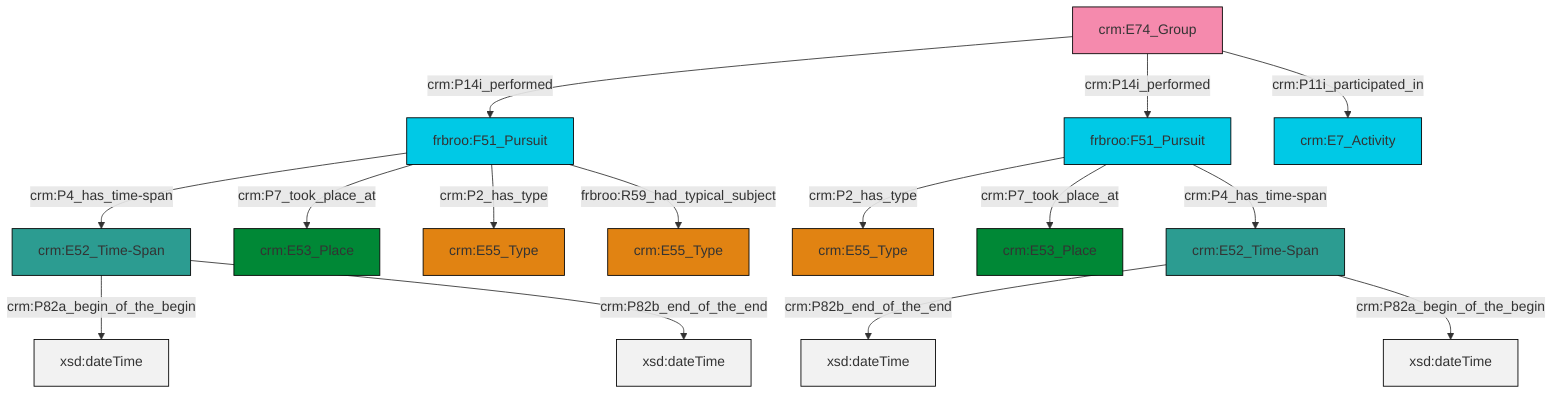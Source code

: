 graph TD
classDef Literal fill:#f2f2f2,stroke:#000000;
classDef CRM_Entity fill:#FFFFFF,stroke:#000000;
classDef Temporal_Entity fill:#00C9E6, stroke:#000000;
classDef Type fill:#E18312, stroke:#000000;
classDef Time-Span fill:#2C9C91, stroke:#000000;
classDef Appellation fill:#FFEB7F, stroke:#000000;
classDef Place fill:#008836, stroke:#000000;
classDef Persistent_Item fill:#B266B2, stroke:#000000;
classDef Conceptual_Object fill:#FFD700, stroke:#000000;
classDef Physical_Thing fill:#D2B48C, stroke:#000000;
classDef Actor fill:#f58aad, stroke:#000000;
classDef PC_Classes fill:#4ce600, stroke:#000000;
classDef Multi fill:#cccccc,stroke:#000000;

0["frbroo:F51_Pursuit"]:::Temporal_Entity -->|crm:P4_has_time-span| 1["crm:E52_Time-Span"]:::Time-Span
1["crm:E52_Time-Span"]:::Time-Span -->|crm:P82a_begin_of_the_begin| 4[xsd:dateTime]:::Literal
5["frbroo:F51_Pursuit"]:::Temporal_Entity -->|crm:P2_has_type| 2["crm:E55_Type"]:::Type
6["crm:E52_Time-Span"]:::Time-Span -->|crm:P82b_end_of_the_end| 7[xsd:dateTime]:::Literal
5["frbroo:F51_Pursuit"]:::Temporal_Entity -->|crm:P7_took_place_at| 14["crm:E53_Place"]:::Place
0["frbroo:F51_Pursuit"]:::Temporal_Entity -->|crm:P7_took_place_at| 15["crm:E53_Place"]:::Place
17["crm:E74_Group"]:::Actor -->|crm:P14i_performed| 0["frbroo:F51_Pursuit"]:::Temporal_Entity
17["crm:E74_Group"]:::Actor -->|crm:P14i_performed| 5["frbroo:F51_Pursuit"]:::Temporal_Entity
1["crm:E52_Time-Span"]:::Time-Span -->|crm:P82b_end_of_the_end| 19[xsd:dateTime]:::Literal
6["crm:E52_Time-Span"]:::Time-Span -->|crm:P82a_begin_of_the_begin| 21[xsd:dateTime]:::Literal
5["frbroo:F51_Pursuit"]:::Temporal_Entity -->|crm:P4_has_time-span| 6["crm:E52_Time-Span"]:::Time-Span
0["frbroo:F51_Pursuit"]:::Temporal_Entity -->|crm:P2_has_type| 23["crm:E55_Type"]:::Type
0["frbroo:F51_Pursuit"]:::Temporal_Entity -->|frbroo:R59_had_typical_subject| 12["crm:E55_Type"]:::Type
17["crm:E74_Group"]:::Actor -->|crm:P11i_participated_in| 8["crm:E7_Activity"]:::Temporal_Entity